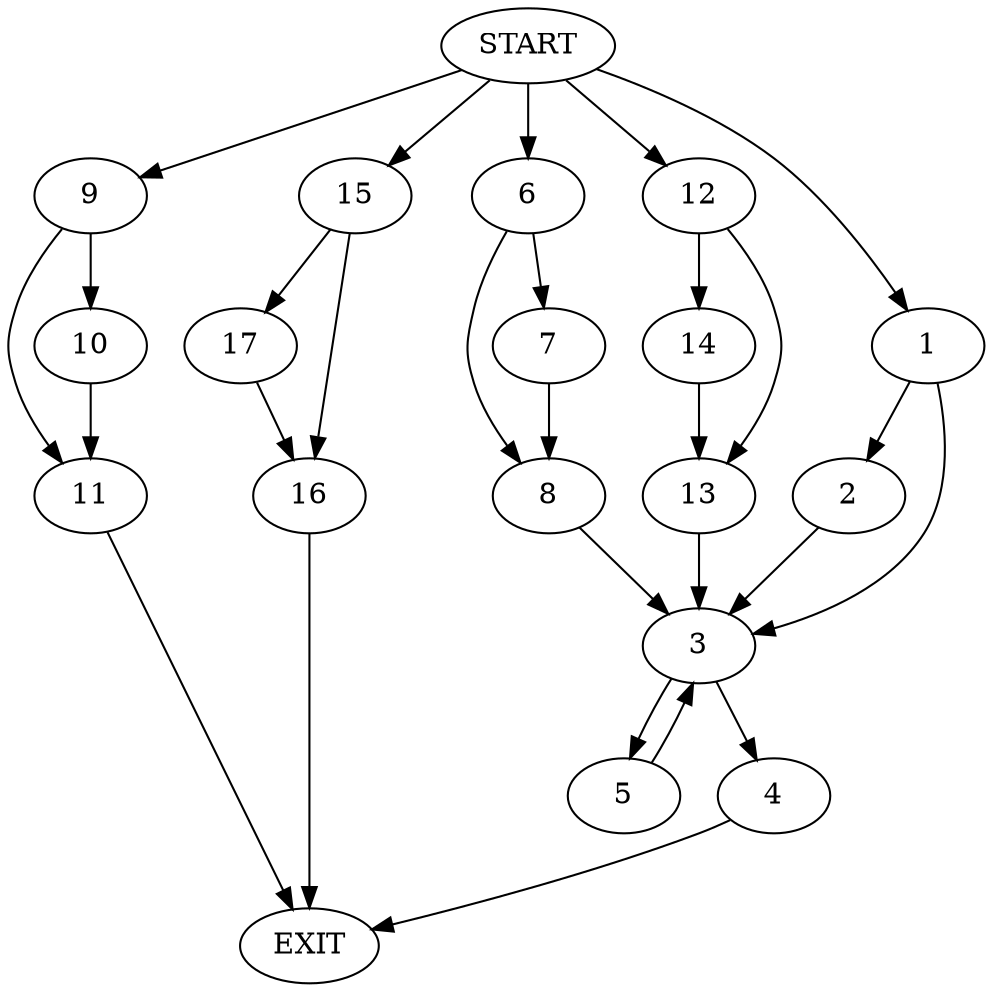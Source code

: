 digraph {
0 [label="START"]
18 [label="EXIT"]
0 -> 1
1 -> 2
1 -> 3
2 -> 3
3 -> 4
3 -> 5
5 -> 3
4 -> 18
0 -> 6
6 -> 7
6 -> 8
7 -> 8
8 -> 3
0 -> 9
9 -> 10
9 -> 11
10 -> 11
11 -> 18
0 -> 12
12 -> 13
12 -> 14
13 -> 3
14 -> 13
0 -> 15
15 -> 16
15 -> 17
16 -> 18
17 -> 16
}
